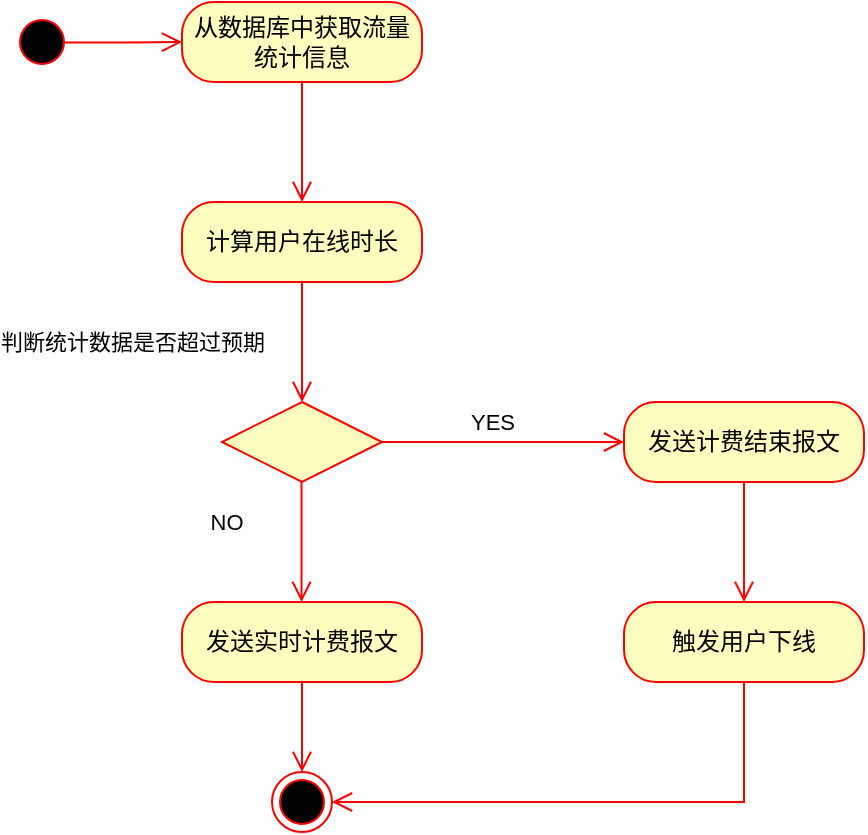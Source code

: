 <mxfile version="21.7.2" type="github">
  <diagram name="第 1 页" id="l72RWGH6nx2oZej6lHZi">
    <mxGraphModel dx="1052" dy="707" grid="1" gridSize="10" guides="1" tooltips="1" connect="1" arrows="1" fold="1" page="1" pageScale="1" pageWidth="827" pageHeight="1169" math="0" shadow="0">
      <root>
        <mxCell id="0" />
        <mxCell id="1" parent="0" />
        <mxCell id="63ZIohw8zkES0fVGynMx-1" value="" style="ellipse;html=1;shape=startState;fillColor=#000000;strokeColor=#ff0000;" parent="1" vertex="1">
          <mxGeometry x="300" y="195" width="30" height="30" as="geometry" />
        </mxCell>
        <mxCell id="63ZIohw8zkES0fVGynMx-2" value="" style="edgeStyle=orthogonalEdgeStyle;html=1;verticalAlign=bottom;endArrow=open;endSize=8;strokeColor=#ff0000;rounded=0;entryX=0;entryY=0.5;entryDx=0;entryDy=0;exitX=0.849;exitY=0.508;exitDx=0;exitDy=0;exitPerimeter=0;" parent="1" target="63ZIohw8zkES0fVGynMx-3" edge="1" source="63ZIohw8zkES0fVGynMx-1">
          <mxGeometry relative="1" as="geometry">
            <mxPoint x="445" y="190" as="targetPoint" />
            <mxPoint x="330" y="210" as="sourcePoint" />
            <Array as="points" />
          </mxGeometry>
        </mxCell>
        <mxCell id="63ZIohw8zkES0fVGynMx-3" value="从数据库中获取流量统计信息" style="rounded=1;whiteSpace=wrap;html=1;arcSize=40;fontColor=#000000;fillColor=#ffffc0;strokeColor=#ff0000;" parent="1" vertex="1">
          <mxGeometry x="385" y="190" width="120" height="40" as="geometry" />
        </mxCell>
        <mxCell id="63ZIohw8zkES0fVGynMx-4" value="" style="edgeStyle=orthogonalEdgeStyle;html=1;verticalAlign=bottom;endArrow=open;endSize=8;strokeColor=#ff0000;rounded=0;" parent="1" source="63ZIohw8zkES0fVGynMx-3" edge="1">
          <mxGeometry relative="1" as="geometry">
            <mxPoint x="445" y="290" as="targetPoint" />
          </mxGeometry>
        </mxCell>
        <mxCell id="63ZIohw8zkES0fVGynMx-5" value="计算用户在线时长" style="rounded=1;whiteSpace=wrap;html=1;arcSize=40;fontColor=#000000;fillColor=#ffffc0;strokeColor=#ff0000;" parent="1" vertex="1">
          <mxGeometry x="385" y="290" width="120" height="40" as="geometry" />
        </mxCell>
        <mxCell id="63ZIohw8zkES0fVGynMx-6" value="" style="edgeStyle=orthogonalEdgeStyle;html=1;verticalAlign=bottom;endArrow=open;endSize=8;strokeColor=#ff0000;rounded=0;" parent="1" source="63ZIohw8zkES0fVGynMx-5" edge="1">
          <mxGeometry relative="1" as="geometry">
            <mxPoint x="445" y="390" as="targetPoint" />
          </mxGeometry>
        </mxCell>
        <mxCell id="63ZIohw8zkES0fVGynMx-9" value="" style="rhombus;whiteSpace=wrap;html=1;fontColor=#000000;fillColor=#ffffc0;strokeColor=#ff0000;" parent="1" vertex="1">
          <mxGeometry x="405" y="390" width="80" height="40" as="geometry" />
        </mxCell>
        <mxCell id="63ZIohw8zkES0fVGynMx-10" value="发送实时计费报文" style="rounded=1;whiteSpace=wrap;html=1;arcSize=40;fontColor=#000000;fillColor=#ffffc0;strokeColor=#ff0000;" parent="1" vertex="1">
          <mxGeometry x="385" y="490" width="120" height="40" as="geometry" />
        </mxCell>
        <mxCell id="63ZIohw8zkES0fVGynMx-11" value="发送计费结束报文" style="rounded=1;whiteSpace=wrap;html=1;arcSize=40;fontColor=#000000;fillColor=#ffffc0;strokeColor=#ff0000;" parent="1" vertex="1">
          <mxGeometry x="606" y="390" width="120" height="40" as="geometry" />
        </mxCell>
        <mxCell id="63ZIohw8zkES0fVGynMx-12" value="" style="edgeStyle=orthogonalEdgeStyle;html=1;verticalAlign=bottom;endArrow=open;endSize=8;strokeColor=#ff0000;rounded=0;" parent="1" source="63ZIohw8zkES0fVGynMx-11" edge="1">
          <mxGeometry relative="1" as="geometry">
            <mxPoint x="666" y="490" as="targetPoint" />
            <Array as="points" />
          </mxGeometry>
        </mxCell>
        <mxCell id="63ZIohw8zkES0fVGynMx-13" value="" style="edgeStyle=orthogonalEdgeStyle;html=1;verticalAlign=bottom;endArrow=open;endSize=8;strokeColor=#ff0000;rounded=0;exitX=1;exitY=0.5;exitDx=0;exitDy=0;" parent="1" source="63ZIohw8zkES0fVGynMx-9" target="63ZIohw8zkES0fVGynMx-11" edge="1">
          <mxGeometry relative="1" as="geometry">
            <mxPoint x="676" y="215" as="targetPoint" />
            <mxPoint x="676" y="145" as="sourcePoint" />
          </mxGeometry>
        </mxCell>
        <mxCell id="63ZIohw8zkES0fVGynMx-14" value="判断统计数据是否超过预期" style="edgeLabel;html=1;align=center;verticalAlign=middle;resizable=0;points=[];" parent="63ZIohw8zkES0fVGynMx-13" vertex="1" connectable="0">
          <mxGeometry x="-0.158" y="2" relative="1" as="geometry">
            <mxPoint x="-176" y="-48" as="offset" />
          </mxGeometry>
        </mxCell>
        <mxCell id="63ZIohw8zkES0fVGynMx-26" value="YES" style="edgeLabel;html=1;align=center;verticalAlign=middle;resizable=0;points=[];" parent="63ZIohw8zkES0fVGynMx-13" vertex="1" connectable="0">
          <mxGeometry x="0.071" y="-3" relative="1" as="geometry">
            <mxPoint x="-10" y="-13" as="offset" />
          </mxGeometry>
        </mxCell>
        <mxCell id="63ZIohw8zkES0fVGynMx-20" value="" style="edgeStyle=orthogonalEdgeStyle;html=1;verticalAlign=bottom;endArrow=open;endSize=8;strokeColor=#ff0000;rounded=0;exitX=0.5;exitY=1;exitDx=0;exitDy=0;entryX=0.5;entryY=0;entryDx=0;entryDy=0;" parent="1" source="63ZIohw8zkES0fVGynMx-10" edge="1">
          <mxGeometry relative="1" as="geometry">
            <mxPoint x="445" y="575" as="targetPoint" />
            <mxPoint x="560" y="575" as="sourcePoint" />
            <Array as="points">
              <mxPoint x="445" y="565" />
              <mxPoint x="445" y="565" />
            </Array>
          </mxGeometry>
        </mxCell>
        <mxCell id="63ZIohw8zkES0fVGynMx-23" value="" style="ellipse;html=1;shape=endState;fillColor=#000000;strokeColor=#ff0000;" parent="1" vertex="1">
          <mxGeometry x="430" y="575" width="30" height="30" as="geometry" />
        </mxCell>
        <mxCell id="63ZIohw8zkES0fVGynMx-27" value="触发用户下线" style="rounded=1;whiteSpace=wrap;html=1;arcSize=40;fontColor=#000000;fillColor=#ffffc0;strokeColor=#ff0000;" parent="1" vertex="1">
          <mxGeometry x="606" y="490" width="120" height="40" as="geometry" />
        </mxCell>
        <mxCell id="63ZIohw8zkES0fVGynMx-29" value="" style="edgeStyle=orthogonalEdgeStyle;html=1;verticalAlign=bottom;endArrow=open;endSize=8;strokeColor=#ff0000;rounded=0;" parent="1" edge="1">
          <mxGeometry relative="1" as="geometry">
            <mxPoint x="444.76" y="490" as="targetPoint" />
            <Array as="points" />
            <mxPoint x="444.76" y="430" as="sourcePoint" />
          </mxGeometry>
        </mxCell>
        <mxCell id="63ZIohw8zkES0fVGynMx-30" value="" style="edgeStyle=orthogonalEdgeStyle;html=1;verticalAlign=bottom;endArrow=open;endSize=8;strokeColor=#ff0000;rounded=0;exitX=0.5;exitY=1;exitDx=0;exitDy=0;entryX=1;entryY=0.5;entryDx=0;entryDy=0;" parent="1" source="63ZIohw8zkES0fVGynMx-27" target="63ZIohw8zkES0fVGynMx-23" edge="1">
          <mxGeometry relative="1" as="geometry">
            <mxPoint x="620" y="610" as="targetPoint" />
            <Array as="points" />
            <mxPoint x="620" y="550" as="sourcePoint" />
          </mxGeometry>
        </mxCell>
        <mxCell id="6q13QAoEwkcD8Z7ZEVPH-1" value="NO" style="edgeLabel;html=1;align=center;verticalAlign=middle;resizable=0;points=[];" vertex="1" connectable="0" parent="1">
          <mxGeometry x="370" y="450" as="geometry">
            <mxPoint x="37" as="offset" />
          </mxGeometry>
        </mxCell>
      </root>
    </mxGraphModel>
  </diagram>
</mxfile>
